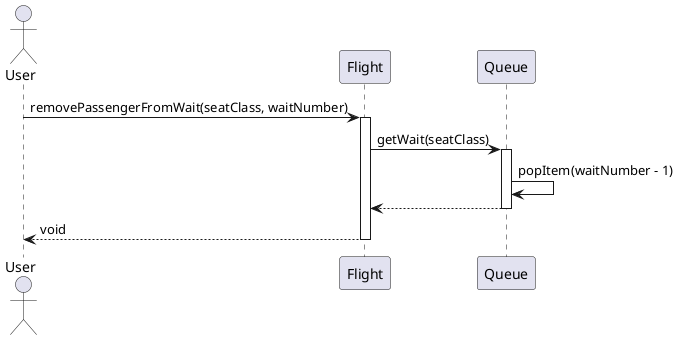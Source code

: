 @startuml
actor User
participant "Flight" as Flight
participant "Queue" as WaitList

User -> Flight : removePassengerFromWait(seatClass, waitNumber)
activate Flight

Flight -> WaitList : getWait(seatClass)
activate WaitList
WaitList -> WaitList : popItem(waitNumber - 1)
WaitList --> Flight
deactivate WaitList

Flight --> User : void
deactivate Flight
@enduml
